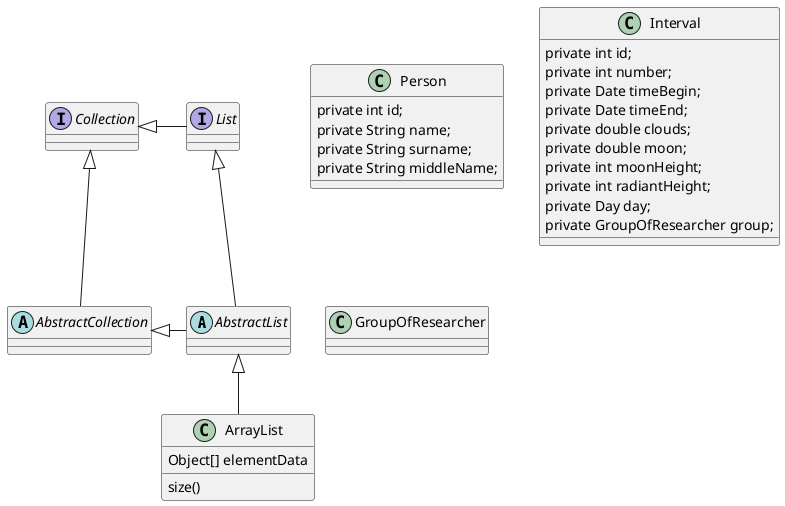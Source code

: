 @startuml

abstract class AbstractList
abstract AbstractCollection
interface List
interface Collection

List <|-- AbstractList
Collection <|-- AbstractCollection

Collection <|- List
AbstractCollection <|- AbstractList
AbstractList <|-- ArrayList

class ArrayList {
Object[] elementData
size()
}

class Person{
    private int id;
    private String name;
    private String surname;
    private String middleName;
}

class Interval {
    private int id;
    private int number;
    private Date timeBegin;
    private Date timeEnd;
    private double clouds;
    private double moon;
    private int moonHeight;
    private int radiantHeight;
    private Day day;
    private GroupOfResearcher group;
    }
class GroupOfResearcher {
}
@enduml